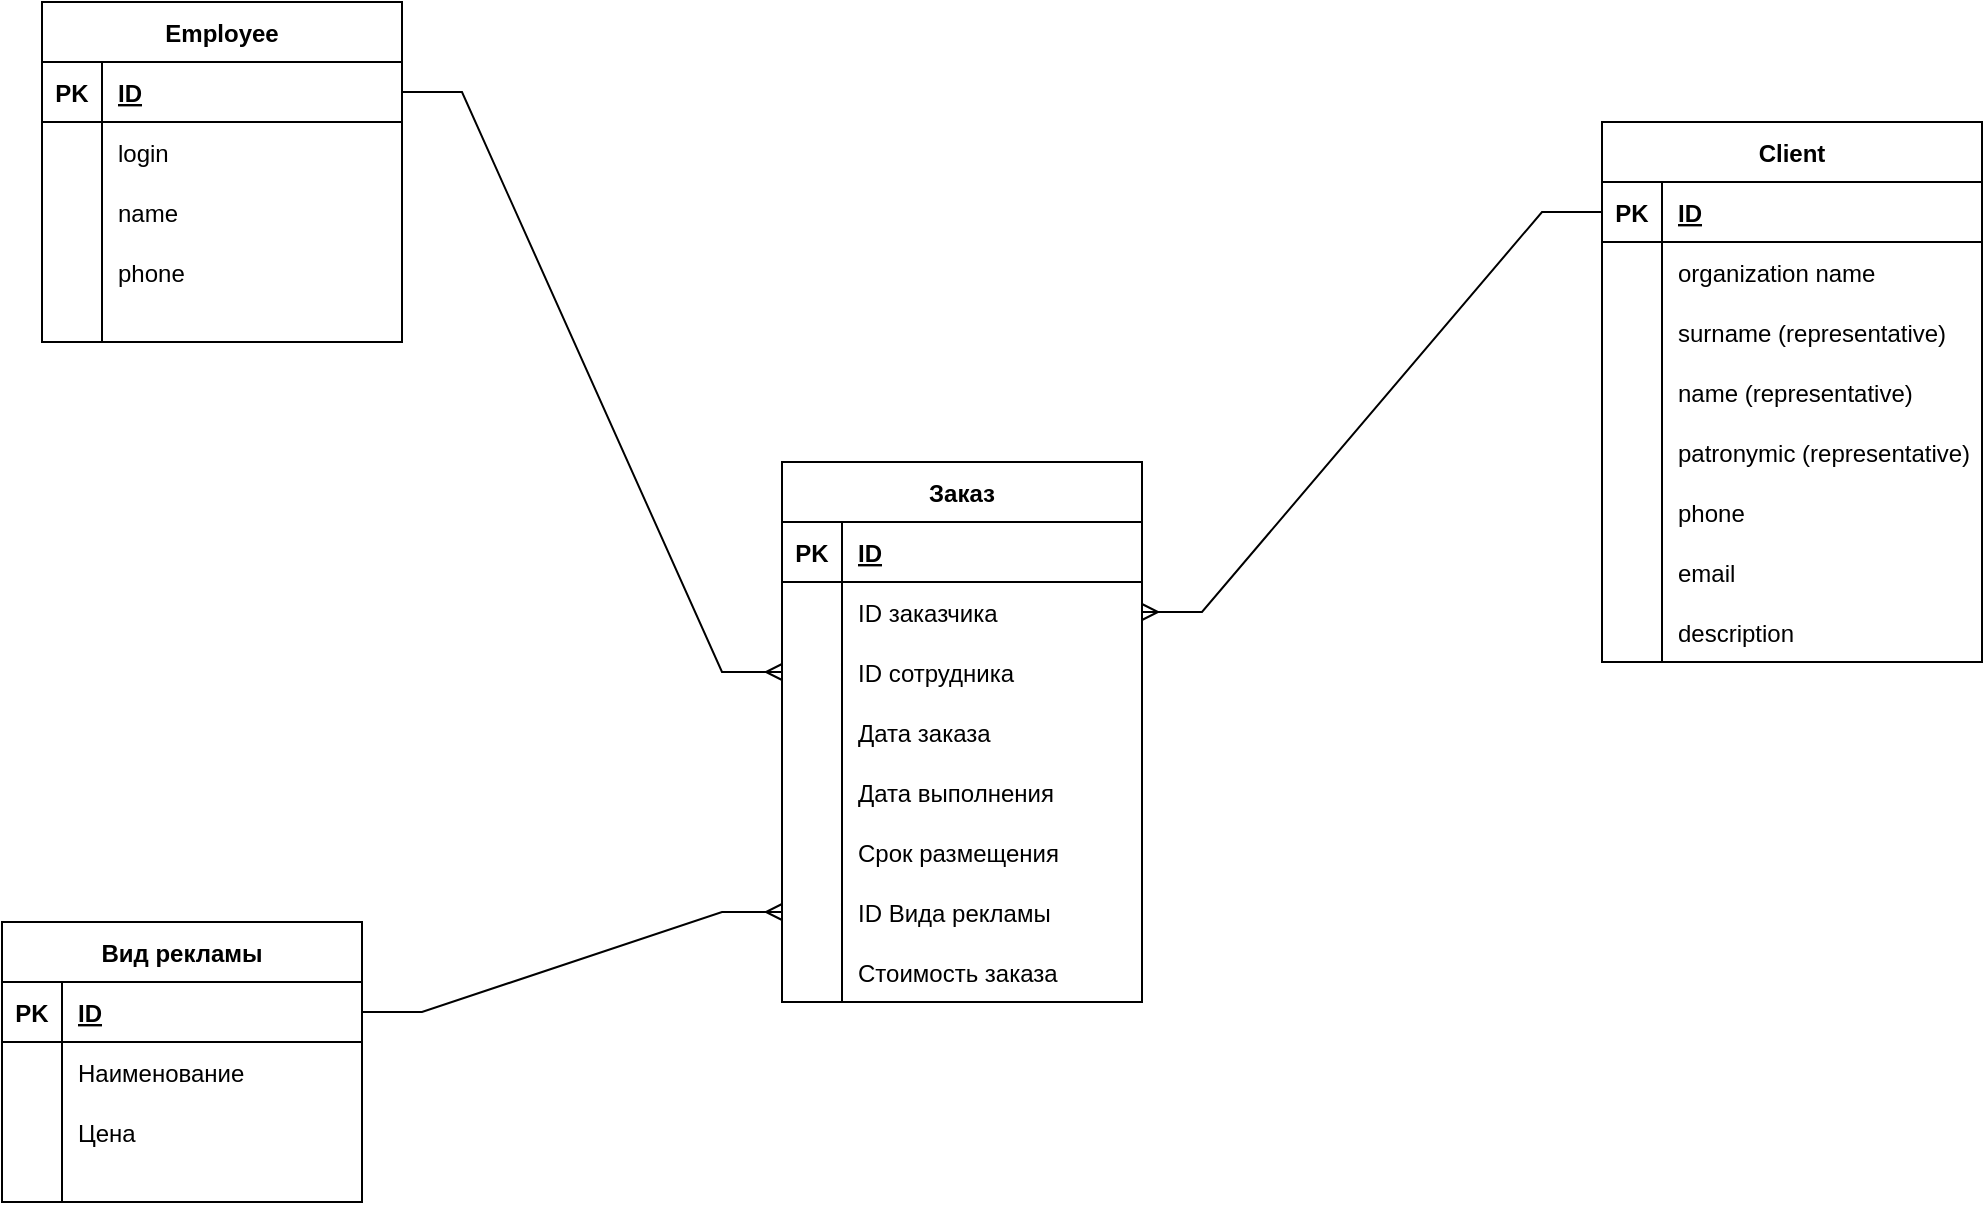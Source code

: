 <mxfile version="21.1.2" type="github">
  <diagram id="s9_FCZtg-uALN-O0ZUHf" name="Страница 1">
    <mxGraphModel dx="2021" dy="1903" grid="1" gridSize="10" guides="1" tooltips="1" connect="1" arrows="1" fold="1" page="1" pageScale="1" pageWidth="827" pageHeight="1169" math="0" shadow="0">
      <root>
        <mxCell id="0" />
        <mxCell id="1" parent="0" />
        <mxCell id="OV0SFWAsMs0vF2QBaHkd-49" value="Employee" style="shape=table;startSize=30;container=1;collapsible=1;childLayout=tableLayout;fixedRows=1;rowLines=0;fontStyle=1;align=center;resizeLast=1;" parent="1" vertex="1">
          <mxGeometry x="-310" y="-430" width="180" height="170" as="geometry" />
        </mxCell>
        <mxCell id="OV0SFWAsMs0vF2QBaHkd-50" value="" style="shape=tableRow;horizontal=0;startSize=0;swimlaneHead=0;swimlaneBody=0;fillColor=none;collapsible=0;dropTarget=0;points=[[0,0.5],[1,0.5]];portConstraint=eastwest;top=0;left=0;right=0;bottom=1;" parent="OV0SFWAsMs0vF2QBaHkd-49" vertex="1">
          <mxGeometry y="30" width="180" height="30" as="geometry" />
        </mxCell>
        <mxCell id="OV0SFWAsMs0vF2QBaHkd-51" value="PK" style="shape=partialRectangle;connectable=0;fillColor=none;top=0;left=0;bottom=0;right=0;fontStyle=1;overflow=hidden;" parent="OV0SFWAsMs0vF2QBaHkd-50" vertex="1">
          <mxGeometry width="30" height="30" as="geometry">
            <mxRectangle width="30" height="30" as="alternateBounds" />
          </mxGeometry>
        </mxCell>
        <mxCell id="OV0SFWAsMs0vF2QBaHkd-52" value="ID" style="shape=partialRectangle;connectable=0;fillColor=none;top=0;left=0;bottom=0;right=0;align=left;spacingLeft=6;fontStyle=5;overflow=hidden;" parent="OV0SFWAsMs0vF2QBaHkd-50" vertex="1">
          <mxGeometry x="30" width="150" height="30" as="geometry">
            <mxRectangle width="150" height="30" as="alternateBounds" />
          </mxGeometry>
        </mxCell>
        <mxCell id="OV0SFWAsMs0vF2QBaHkd-53" value="" style="shape=tableRow;horizontal=0;startSize=0;swimlaneHead=0;swimlaneBody=0;fillColor=none;collapsible=0;dropTarget=0;points=[[0,0.5],[1,0.5]];portConstraint=eastwest;top=0;left=0;right=0;bottom=0;" parent="OV0SFWAsMs0vF2QBaHkd-49" vertex="1">
          <mxGeometry y="60" width="180" height="30" as="geometry" />
        </mxCell>
        <mxCell id="OV0SFWAsMs0vF2QBaHkd-54" value="" style="shape=partialRectangle;connectable=0;fillColor=none;top=0;left=0;bottom=0;right=0;editable=1;overflow=hidden;" parent="OV0SFWAsMs0vF2QBaHkd-53" vertex="1">
          <mxGeometry width="30" height="30" as="geometry">
            <mxRectangle width="30" height="30" as="alternateBounds" />
          </mxGeometry>
        </mxCell>
        <mxCell id="OV0SFWAsMs0vF2QBaHkd-55" value="login" style="shape=partialRectangle;connectable=0;fillColor=none;top=0;left=0;bottom=0;right=0;align=left;spacingLeft=6;overflow=hidden;" parent="OV0SFWAsMs0vF2QBaHkd-53" vertex="1">
          <mxGeometry x="30" width="150" height="30" as="geometry">
            <mxRectangle width="150" height="30" as="alternateBounds" />
          </mxGeometry>
        </mxCell>
        <mxCell id="OV0SFWAsMs0vF2QBaHkd-56" value="" style="shape=tableRow;horizontal=0;startSize=0;swimlaneHead=0;swimlaneBody=0;fillColor=none;collapsible=0;dropTarget=0;points=[[0,0.5],[1,0.5]];portConstraint=eastwest;top=0;left=0;right=0;bottom=0;" parent="OV0SFWAsMs0vF2QBaHkd-49" vertex="1">
          <mxGeometry y="90" width="180" height="30" as="geometry" />
        </mxCell>
        <mxCell id="OV0SFWAsMs0vF2QBaHkd-57" value="" style="shape=partialRectangle;connectable=0;fillColor=none;top=0;left=0;bottom=0;right=0;editable=1;overflow=hidden;" parent="OV0SFWAsMs0vF2QBaHkd-56" vertex="1">
          <mxGeometry width="30" height="30" as="geometry">
            <mxRectangle width="30" height="30" as="alternateBounds" />
          </mxGeometry>
        </mxCell>
        <mxCell id="OV0SFWAsMs0vF2QBaHkd-58" value="name" style="shape=partialRectangle;connectable=0;fillColor=none;top=0;left=0;bottom=0;right=0;align=left;spacingLeft=6;overflow=hidden;" parent="OV0SFWAsMs0vF2QBaHkd-56" vertex="1">
          <mxGeometry x="30" width="150" height="30" as="geometry">
            <mxRectangle width="150" height="30" as="alternateBounds" />
          </mxGeometry>
        </mxCell>
        <mxCell id="OV0SFWAsMs0vF2QBaHkd-93" value="" style="shape=tableRow;horizontal=0;startSize=0;swimlaneHead=0;swimlaneBody=0;fillColor=none;collapsible=0;dropTarget=0;points=[[0,0.5],[1,0.5]];portConstraint=eastwest;top=0;left=0;right=0;bottom=0;" parent="OV0SFWAsMs0vF2QBaHkd-49" vertex="1">
          <mxGeometry y="120" width="180" height="30" as="geometry" />
        </mxCell>
        <mxCell id="OV0SFWAsMs0vF2QBaHkd-94" value="" style="shape=partialRectangle;connectable=0;fillColor=none;top=0;left=0;bottom=0;right=0;editable=1;overflow=hidden;" parent="OV0SFWAsMs0vF2QBaHkd-93" vertex="1">
          <mxGeometry width="30" height="30" as="geometry">
            <mxRectangle width="30" height="30" as="alternateBounds" />
          </mxGeometry>
        </mxCell>
        <mxCell id="OV0SFWAsMs0vF2QBaHkd-95" value="phone" style="shape=partialRectangle;connectable=0;fillColor=none;top=0;left=0;bottom=0;right=0;align=left;spacingLeft=6;overflow=hidden;" parent="OV0SFWAsMs0vF2QBaHkd-93" vertex="1">
          <mxGeometry x="30" width="150" height="30" as="geometry">
            <mxRectangle width="150" height="30" as="alternateBounds" />
          </mxGeometry>
        </mxCell>
        <mxCell id="OV0SFWAsMs0vF2QBaHkd-96" value="" style="shape=tableRow;horizontal=0;startSize=0;swimlaneHead=0;swimlaneBody=0;fillColor=none;collapsible=0;dropTarget=0;points=[[0,0.5],[1,0.5]];portConstraint=eastwest;top=0;left=0;right=0;bottom=0;" parent="OV0SFWAsMs0vF2QBaHkd-49" vertex="1">
          <mxGeometry y="150" width="180" height="20" as="geometry" />
        </mxCell>
        <mxCell id="OV0SFWAsMs0vF2QBaHkd-97" value="" style="shape=partialRectangle;connectable=0;fillColor=none;top=0;left=0;bottom=0;right=0;editable=1;overflow=hidden;" parent="OV0SFWAsMs0vF2QBaHkd-96" vertex="1">
          <mxGeometry width="30" height="20" as="geometry">
            <mxRectangle width="30" height="20" as="alternateBounds" />
          </mxGeometry>
        </mxCell>
        <mxCell id="OV0SFWAsMs0vF2QBaHkd-98" value="" style="shape=partialRectangle;connectable=0;fillColor=none;top=0;left=0;bottom=0;right=0;align=left;spacingLeft=6;overflow=hidden;" parent="OV0SFWAsMs0vF2QBaHkd-96" vertex="1">
          <mxGeometry x="30" width="150" height="20" as="geometry">
            <mxRectangle width="150" height="20" as="alternateBounds" />
          </mxGeometry>
        </mxCell>
        <mxCell id="OV0SFWAsMs0vF2QBaHkd-75" value="Client" style="shape=table;startSize=30;container=1;collapsible=1;childLayout=tableLayout;fixedRows=1;rowLines=0;fontStyle=1;align=center;resizeLast=1;" parent="1" vertex="1">
          <mxGeometry x="470" y="-370" width="190" height="270" as="geometry" />
        </mxCell>
        <mxCell id="OV0SFWAsMs0vF2QBaHkd-76" value="" style="shape=tableRow;horizontal=0;startSize=0;swimlaneHead=0;swimlaneBody=0;fillColor=none;collapsible=0;dropTarget=0;points=[[0,0.5],[1,0.5]];portConstraint=eastwest;top=0;left=0;right=0;bottom=1;" parent="OV0SFWAsMs0vF2QBaHkd-75" vertex="1">
          <mxGeometry y="30" width="190" height="30" as="geometry" />
        </mxCell>
        <mxCell id="OV0SFWAsMs0vF2QBaHkd-77" value="PK" style="shape=partialRectangle;connectable=0;fillColor=none;top=0;left=0;bottom=0;right=0;fontStyle=1;overflow=hidden;" parent="OV0SFWAsMs0vF2QBaHkd-76" vertex="1">
          <mxGeometry width="30" height="30" as="geometry">
            <mxRectangle width="30" height="30" as="alternateBounds" />
          </mxGeometry>
        </mxCell>
        <mxCell id="OV0SFWAsMs0vF2QBaHkd-78" value="ID" style="shape=partialRectangle;connectable=0;fillColor=none;top=0;left=0;bottom=0;right=0;align=left;spacingLeft=6;fontStyle=5;overflow=hidden;" parent="OV0SFWAsMs0vF2QBaHkd-76" vertex="1">
          <mxGeometry x="30" width="160" height="30" as="geometry">
            <mxRectangle width="160" height="30" as="alternateBounds" />
          </mxGeometry>
        </mxCell>
        <mxCell id="OV0SFWAsMs0vF2QBaHkd-79" value="" style="shape=tableRow;horizontal=0;startSize=0;swimlaneHead=0;swimlaneBody=0;fillColor=none;collapsible=0;dropTarget=0;points=[[0,0.5],[1,0.5]];portConstraint=eastwest;top=0;left=0;right=0;bottom=0;" parent="OV0SFWAsMs0vF2QBaHkd-75" vertex="1">
          <mxGeometry y="60" width="190" height="30" as="geometry" />
        </mxCell>
        <mxCell id="OV0SFWAsMs0vF2QBaHkd-80" value="" style="shape=partialRectangle;connectable=0;fillColor=none;top=0;left=0;bottom=0;right=0;editable=1;overflow=hidden;" parent="OV0SFWAsMs0vF2QBaHkd-79" vertex="1">
          <mxGeometry width="30" height="30" as="geometry">
            <mxRectangle width="30" height="30" as="alternateBounds" />
          </mxGeometry>
        </mxCell>
        <mxCell id="OV0SFWAsMs0vF2QBaHkd-81" value="organization name" style="shape=partialRectangle;connectable=0;fillColor=none;top=0;left=0;bottom=0;right=0;align=left;spacingLeft=6;overflow=hidden;" parent="OV0SFWAsMs0vF2QBaHkd-79" vertex="1">
          <mxGeometry x="30" width="160" height="30" as="geometry">
            <mxRectangle width="160" height="30" as="alternateBounds" />
          </mxGeometry>
        </mxCell>
        <mxCell id="OV0SFWAsMs0vF2QBaHkd-82" value="" style="shape=tableRow;horizontal=0;startSize=0;swimlaneHead=0;swimlaneBody=0;fillColor=none;collapsible=0;dropTarget=0;points=[[0,0.5],[1,0.5]];portConstraint=eastwest;top=0;left=0;right=0;bottom=0;" parent="OV0SFWAsMs0vF2QBaHkd-75" vertex="1">
          <mxGeometry y="90" width="190" height="30" as="geometry" />
        </mxCell>
        <mxCell id="OV0SFWAsMs0vF2QBaHkd-83" value="" style="shape=partialRectangle;connectable=0;fillColor=none;top=0;left=0;bottom=0;right=0;editable=1;overflow=hidden;" parent="OV0SFWAsMs0vF2QBaHkd-82" vertex="1">
          <mxGeometry width="30" height="30" as="geometry">
            <mxRectangle width="30" height="30" as="alternateBounds" />
          </mxGeometry>
        </mxCell>
        <mxCell id="OV0SFWAsMs0vF2QBaHkd-84" value="surname (representative)" style="shape=partialRectangle;connectable=0;fillColor=none;top=0;left=0;bottom=0;right=0;align=left;spacingLeft=6;overflow=hidden;" parent="OV0SFWAsMs0vF2QBaHkd-82" vertex="1">
          <mxGeometry x="30" width="160" height="30" as="geometry">
            <mxRectangle width="160" height="30" as="alternateBounds" />
          </mxGeometry>
        </mxCell>
        <mxCell id="OV0SFWAsMs0vF2QBaHkd-85" value="" style="shape=tableRow;horizontal=0;startSize=0;swimlaneHead=0;swimlaneBody=0;fillColor=none;collapsible=0;dropTarget=0;points=[[0,0.5],[1,0.5]];portConstraint=eastwest;top=0;left=0;right=0;bottom=0;" parent="OV0SFWAsMs0vF2QBaHkd-75" vertex="1">
          <mxGeometry y="120" width="190" height="30" as="geometry" />
        </mxCell>
        <mxCell id="OV0SFWAsMs0vF2QBaHkd-86" value="" style="shape=partialRectangle;connectable=0;fillColor=none;top=0;left=0;bottom=0;right=0;editable=1;overflow=hidden;" parent="OV0SFWAsMs0vF2QBaHkd-85" vertex="1">
          <mxGeometry width="30" height="30" as="geometry">
            <mxRectangle width="30" height="30" as="alternateBounds" />
          </mxGeometry>
        </mxCell>
        <mxCell id="OV0SFWAsMs0vF2QBaHkd-87" value="name (representative)" style="shape=partialRectangle;connectable=0;fillColor=none;top=0;left=0;bottom=0;right=0;align=left;spacingLeft=6;overflow=hidden;" parent="OV0SFWAsMs0vF2QBaHkd-85" vertex="1">
          <mxGeometry x="30" width="160" height="30" as="geometry">
            <mxRectangle width="160" height="30" as="alternateBounds" />
          </mxGeometry>
        </mxCell>
        <mxCell id="OV0SFWAsMs0vF2QBaHkd-99" value="" style="shape=tableRow;horizontal=0;startSize=0;swimlaneHead=0;swimlaneBody=0;fillColor=none;collapsible=0;dropTarget=0;points=[[0,0.5],[1,0.5]];portConstraint=eastwest;top=0;left=0;right=0;bottom=0;" parent="OV0SFWAsMs0vF2QBaHkd-75" vertex="1">
          <mxGeometry y="150" width="190" height="30" as="geometry" />
        </mxCell>
        <mxCell id="OV0SFWAsMs0vF2QBaHkd-100" value="" style="shape=partialRectangle;connectable=0;fillColor=none;top=0;left=0;bottom=0;right=0;editable=1;overflow=hidden;" parent="OV0SFWAsMs0vF2QBaHkd-99" vertex="1">
          <mxGeometry width="30" height="30" as="geometry">
            <mxRectangle width="30" height="30" as="alternateBounds" />
          </mxGeometry>
        </mxCell>
        <mxCell id="OV0SFWAsMs0vF2QBaHkd-101" value="patronymic (representative)" style="shape=partialRectangle;connectable=0;fillColor=none;top=0;left=0;bottom=0;right=0;align=left;spacingLeft=6;overflow=hidden;" parent="OV0SFWAsMs0vF2QBaHkd-99" vertex="1">
          <mxGeometry x="30" width="160" height="30" as="geometry">
            <mxRectangle width="160" height="30" as="alternateBounds" />
          </mxGeometry>
        </mxCell>
        <mxCell id="OV0SFWAsMs0vF2QBaHkd-105" value="" style="shape=tableRow;horizontal=0;startSize=0;swimlaneHead=0;swimlaneBody=0;fillColor=none;collapsible=0;dropTarget=0;points=[[0,0.5],[1,0.5]];portConstraint=eastwest;top=0;left=0;right=0;bottom=0;" parent="OV0SFWAsMs0vF2QBaHkd-75" vertex="1">
          <mxGeometry y="180" width="190" height="30" as="geometry" />
        </mxCell>
        <mxCell id="OV0SFWAsMs0vF2QBaHkd-106" value="" style="shape=partialRectangle;connectable=0;fillColor=none;top=0;left=0;bottom=0;right=0;editable=1;overflow=hidden;" parent="OV0SFWAsMs0vF2QBaHkd-105" vertex="1">
          <mxGeometry width="30" height="30" as="geometry">
            <mxRectangle width="30" height="30" as="alternateBounds" />
          </mxGeometry>
        </mxCell>
        <mxCell id="OV0SFWAsMs0vF2QBaHkd-107" value="phone" style="shape=partialRectangle;connectable=0;fillColor=none;top=0;left=0;bottom=0;right=0;align=left;spacingLeft=6;overflow=hidden;" parent="OV0SFWAsMs0vF2QBaHkd-105" vertex="1">
          <mxGeometry x="30" width="160" height="30" as="geometry">
            <mxRectangle width="160" height="30" as="alternateBounds" />
          </mxGeometry>
        </mxCell>
        <mxCell id="mBOx6AiirjBbbJP4bB4O-1" value="" style="shape=tableRow;horizontal=0;startSize=0;swimlaneHead=0;swimlaneBody=0;fillColor=none;collapsible=0;dropTarget=0;points=[[0,0.5],[1,0.5]];portConstraint=eastwest;top=0;left=0;right=0;bottom=0;" vertex="1" parent="OV0SFWAsMs0vF2QBaHkd-75">
          <mxGeometry y="210" width="190" height="30" as="geometry" />
        </mxCell>
        <mxCell id="mBOx6AiirjBbbJP4bB4O-2" value="" style="shape=partialRectangle;connectable=0;fillColor=none;top=0;left=0;bottom=0;right=0;editable=1;overflow=hidden;" vertex="1" parent="mBOx6AiirjBbbJP4bB4O-1">
          <mxGeometry width="30" height="30" as="geometry">
            <mxRectangle width="30" height="30" as="alternateBounds" />
          </mxGeometry>
        </mxCell>
        <mxCell id="mBOx6AiirjBbbJP4bB4O-3" value="email" style="shape=partialRectangle;connectable=0;fillColor=none;top=0;left=0;bottom=0;right=0;align=left;spacingLeft=6;overflow=hidden;" vertex="1" parent="mBOx6AiirjBbbJP4bB4O-1">
          <mxGeometry x="30" width="160" height="30" as="geometry">
            <mxRectangle width="160" height="30" as="alternateBounds" />
          </mxGeometry>
        </mxCell>
        <mxCell id="mBOx6AiirjBbbJP4bB4O-4" value="" style="shape=tableRow;horizontal=0;startSize=0;swimlaneHead=0;swimlaneBody=0;fillColor=none;collapsible=0;dropTarget=0;points=[[0,0.5],[1,0.5]];portConstraint=eastwest;top=0;left=0;right=0;bottom=0;" vertex="1" parent="OV0SFWAsMs0vF2QBaHkd-75">
          <mxGeometry y="240" width="190" height="30" as="geometry" />
        </mxCell>
        <mxCell id="mBOx6AiirjBbbJP4bB4O-5" value="" style="shape=partialRectangle;connectable=0;fillColor=none;top=0;left=0;bottom=0;right=0;editable=1;overflow=hidden;" vertex="1" parent="mBOx6AiirjBbbJP4bB4O-4">
          <mxGeometry width="30" height="30" as="geometry">
            <mxRectangle width="30" height="30" as="alternateBounds" />
          </mxGeometry>
        </mxCell>
        <mxCell id="mBOx6AiirjBbbJP4bB4O-6" value="description" style="shape=partialRectangle;connectable=0;fillColor=none;top=0;left=0;bottom=0;right=0;align=left;spacingLeft=6;overflow=hidden;" vertex="1" parent="mBOx6AiirjBbbJP4bB4O-4">
          <mxGeometry x="30" width="160" height="30" as="geometry">
            <mxRectangle width="160" height="30" as="alternateBounds" />
          </mxGeometry>
        </mxCell>
        <mxCell id="OV0SFWAsMs0vF2QBaHkd-114" value="Заказ" style="shape=table;startSize=30;container=1;collapsible=1;childLayout=tableLayout;fixedRows=1;rowLines=0;fontStyle=1;align=center;resizeLast=1;" parent="1" vertex="1">
          <mxGeometry x="60" y="-200" width="180" height="270" as="geometry" />
        </mxCell>
        <mxCell id="OV0SFWAsMs0vF2QBaHkd-115" value="" style="shape=tableRow;horizontal=0;startSize=0;swimlaneHead=0;swimlaneBody=0;fillColor=none;collapsible=0;dropTarget=0;points=[[0,0.5],[1,0.5]];portConstraint=eastwest;top=0;left=0;right=0;bottom=1;" parent="OV0SFWAsMs0vF2QBaHkd-114" vertex="1">
          <mxGeometry y="30" width="180" height="30" as="geometry" />
        </mxCell>
        <mxCell id="OV0SFWAsMs0vF2QBaHkd-116" value="PK" style="shape=partialRectangle;connectable=0;fillColor=none;top=0;left=0;bottom=0;right=0;fontStyle=1;overflow=hidden;" parent="OV0SFWAsMs0vF2QBaHkd-115" vertex="1">
          <mxGeometry width="30" height="30" as="geometry">
            <mxRectangle width="30" height="30" as="alternateBounds" />
          </mxGeometry>
        </mxCell>
        <mxCell id="OV0SFWAsMs0vF2QBaHkd-117" value="ID" style="shape=partialRectangle;connectable=0;fillColor=none;top=0;left=0;bottom=0;right=0;align=left;spacingLeft=6;fontStyle=5;overflow=hidden;" parent="OV0SFWAsMs0vF2QBaHkd-115" vertex="1">
          <mxGeometry x="30" width="150" height="30" as="geometry">
            <mxRectangle width="150" height="30" as="alternateBounds" />
          </mxGeometry>
        </mxCell>
        <mxCell id="Dr_4s-XmkxD8F_3dXKtI-18" value="" style="shape=tableRow;horizontal=0;startSize=0;swimlaneHead=0;swimlaneBody=0;fillColor=none;collapsible=0;dropTarget=0;points=[[0,0.5],[1,0.5]];portConstraint=eastwest;top=0;left=0;right=0;bottom=0;" parent="OV0SFWAsMs0vF2QBaHkd-114" vertex="1">
          <mxGeometry y="60" width="180" height="30" as="geometry" />
        </mxCell>
        <mxCell id="Dr_4s-XmkxD8F_3dXKtI-19" value="" style="shape=partialRectangle;connectable=0;fillColor=none;top=0;left=0;bottom=0;right=0;editable=1;overflow=hidden;" parent="Dr_4s-XmkxD8F_3dXKtI-18" vertex="1">
          <mxGeometry width="30" height="30" as="geometry">
            <mxRectangle width="30" height="30" as="alternateBounds" />
          </mxGeometry>
        </mxCell>
        <mxCell id="Dr_4s-XmkxD8F_3dXKtI-20" value="ID заказчика" style="shape=partialRectangle;connectable=0;fillColor=none;top=0;left=0;bottom=0;right=0;align=left;spacingLeft=6;overflow=hidden;" parent="Dr_4s-XmkxD8F_3dXKtI-18" vertex="1">
          <mxGeometry x="30" width="150" height="30" as="geometry">
            <mxRectangle width="150" height="30" as="alternateBounds" />
          </mxGeometry>
        </mxCell>
        <mxCell id="Dr_4s-XmkxD8F_3dXKtI-24" value="" style="shape=tableRow;horizontal=0;startSize=0;swimlaneHead=0;swimlaneBody=0;fillColor=none;collapsible=0;dropTarget=0;points=[[0,0.5],[1,0.5]];portConstraint=eastwest;top=0;left=0;right=0;bottom=0;" parent="OV0SFWAsMs0vF2QBaHkd-114" vertex="1">
          <mxGeometry y="90" width="180" height="30" as="geometry" />
        </mxCell>
        <mxCell id="Dr_4s-XmkxD8F_3dXKtI-25" value="" style="shape=partialRectangle;connectable=0;fillColor=none;top=0;left=0;bottom=0;right=0;editable=1;overflow=hidden;" parent="Dr_4s-XmkxD8F_3dXKtI-24" vertex="1">
          <mxGeometry width="30" height="30" as="geometry">
            <mxRectangle width="30" height="30" as="alternateBounds" />
          </mxGeometry>
        </mxCell>
        <mxCell id="Dr_4s-XmkxD8F_3dXKtI-26" value="ID сотрудника" style="shape=partialRectangle;connectable=0;fillColor=none;top=0;left=0;bottom=0;right=0;align=left;spacingLeft=6;overflow=hidden;" parent="Dr_4s-XmkxD8F_3dXKtI-24" vertex="1">
          <mxGeometry x="30" width="150" height="30" as="geometry">
            <mxRectangle width="150" height="30" as="alternateBounds" />
          </mxGeometry>
        </mxCell>
        <mxCell id="OV0SFWAsMs0vF2QBaHkd-121" value="" style="shape=tableRow;horizontal=0;startSize=0;swimlaneHead=0;swimlaneBody=0;fillColor=none;collapsible=0;dropTarget=0;points=[[0,0.5],[1,0.5]];portConstraint=eastwest;top=0;left=0;right=0;bottom=0;" parent="OV0SFWAsMs0vF2QBaHkd-114" vertex="1">
          <mxGeometry y="120" width="180" height="30" as="geometry" />
        </mxCell>
        <mxCell id="OV0SFWAsMs0vF2QBaHkd-122" value="" style="shape=partialRectangle;connectable=0;fillColor=none;top=0;left=0;bottom=0;right=0;editable=1;overflow=hidden;" parent="OV0SFWAsMs0vF2QBaHkd-121" vertex="1">
          <mxGeometry width="30" height="30" as="geometry">
            <mxRectangle width="30" height="30" as="alternateBounds" />
          </mxGeometry>
        </mxCell>
        <mxCell id="OV0SFWAsMs0vF2QBaHkd-123" value="Дата заказа" style="shape=partialRectangle;connectable=0;fillColor=none;top=0;left=0;bottom=0;right=0;align=left;spacingLeft=6;overflow=hidden;" parent="OV0SFWAsMs0vF2QBaHkd-121" vertex="1">
          <mxGeometry x="30" width="150" height="30" as="geometry">
            <mxRectangle width="150" height="30" as="alternateBounds" />
          </mxGeometry>
        </mxCell>
        <mxCell id="Dr_4s-XmkxD8F_3dXKtI-21" value="" style="shape=tableRow;horizontal=0;startSize=0;swimlaneHead=0;swimlaneBody=0;fillColor=none;collapsible=0;dropTarget=0;points=[[0,0.5],[1,0.5]];portConstraint=eastwest;top=0;left=0;right=0;bottom=0;" parent="OV0SFWAsMs0vF2QBaHkd-114" vertex="1">
          <mxGeometry y="150" width="180" height="30" as="geometry" />
        </mxCell>
        <mxCell id="Dr_4s-XmkxD8F_3dXKtI-22" value="" style="shape=partialRectangle;connectable=0;fillColor=none;top=0;left=0;bottom=0;right=0;editable=1;overflow=hidden;" parent="Dr_4s-XmkxD8F_3dXKtI-21" vertex="1">
          <mxGeometry width="30" height="30" as="geometry">
            <mxRectangle width="30" height="30" as="alternateBounds" />
          </mxGeometry>
        </mxCell>
        <mxCell id="Dr_4s-XmkxD8F_3dXKtI-23" value="Дата выполнения" style="shape=partialRectangle;connectable=0;fillColor=none;top=0;left=0;bottom=0;right=0;align=left;spacingLeft=6;overflow=hidden;" parent="Dr_4s-XmkxD8F_3dXKtI-21" vertex="1">
          <mxGeometry x="30" width="150" height="30" as="geometry">
            <mxRectangle width="150" height="30" as="alternateBounds" />
          </mxGeometry>
        </mxCell>
        <mxCell id="OV0SFWAsMs0vF2QBaHkd-124" value="" style="shape=tableRow;horizontal=0;startSize=0;swimlaneHead=0;swimlaneBody=0;fillColor=none;collapsible=0;dropTarget=0;points=[[0,0.5],[1,0.5]];portConstraint=eastwest;top=0;left=0;right=0;bottom=0;" parent="OV0SFWAsMs0vF2QBaHkd-114" vertex="1">
          <mxGeometry y="180" width="180" height="30" as="geometry" />
        </mxCell>
        <mxCell id="OV0SFWAsMs0vF2QBaHkd-125" value="" style="shape=partialRectangle;connectable=0;fillColor=none;top=0;left=0;bottom=0;right=0;editable=1;overflow=hidden;" parent="OV0SFWAsMs0vF2QBaHkd-124" vertex="1">
          <mxGeometry width="30" height="30" as="geometry">
            <mxRectangle width="30" height="30" as="alternateBounds" />
          </mxGeometry>
        </mxCell>
        <mxCell id="OV0SFWAsMs0vF2QBaHkd-126" value="Срок размещения" style="shape=partialRectangle;connectable=0;fillColor=none;top=0;left=0;bottom=0;right=0;align=left;spacingLeft=6;overflow=hidden;" parent="OV0SFWAsMs0vF2QBaHkd-124" vertex="1">
          <mxGeometry x="30" width="150" height="30" as="geometry">
            <mxRectangle width="150" height="30" as="alternateBounds" />
          </mxGeometry>
        </mxCell>
        <mxCell id="OV0SFWAsMs0vF2QBaHkd-118" value="" style="shape=tableRow;horizontal=0;startSize=0;swimlaneHead=0;swimlaneBody=0;fillColor=none;collapsible=0;dropTarget=0;points=[[0,0.5],[1,0.5]];portConstraint=eastwest;top=0;left=0;right=0;bottom=0;" parent="OV0SFWAsMs0vF2QBaHkd-114" vertex="1">
          <mxGeometry y="210" width="180" height="30" as="geometry" />
        </mxCell>
        <mxCell id="OV0SFWAsMs0vF2QBaHkd-119" value="" style="shape=partialRectangle;connectable=0;fillColor=none;top=0;left=0;bottom=0;right=0;editable=1;overflow=hidden;" parent="OV0SFWAsMs0vF2QBaHkd-118" vertex="1">
          <mxGeometry width="30" height="30" as="geometry">
            <mxRectangle width="30" height="30" as="alternateBounds" />
          </mxGeometry>
        </mxCell>
        <mxCell id="OV0SFWAsMs0vF2QBaHkd-120" value="ID Вида рекламы" style="shape=partialRectangle;connectable=0;fillColor=none;top=0;left=0;bottom=0;right=0;align=left;spacingLeft=6;overflow=hidden;" parent="OV0SFWAsMs0vF2QBaHkd-118" vertex="1">
          <mxGeometry x="30" width="150" height="30" as="geometry">
            <mxRectangle width="150" height="30" as="alternateBounds" />
          </mxGeometry>
        </mxCell>
        <mxCell id="Dr_4s-XmkxD8F_3dXKtI-27" value="" style="shape=tableRow;horizontal=0;startSize=0;swimlaneHead=0;swimlaneBody=0;fillColor=none;collapsible=0;dropTarget=0;points=[[0,0.5],[1,0.5]];portConstraint=eastwest;top=0;left=0;right=0;bottom=0;" parent="OV0SFWAsMs0vF2QBaHkd-114" vertex="1">
          <mxGeometry y="240" width="180" height="30" as="geometry" />
        </mxCell>
        <mxCell id="Dr_4s-XmkxD8F_3dXKtI-28" value="" style="shape=partialRectangle;connectable=0;fillColor=none;top=0;left=0;bottom=0;right=0;editable=1;overflow=hidden;" parent="Dr_4s-XmkxD8F_3dXKtI-27" vertex="1">
          <mxGeometry width="30" height="30" as="geometry">
            <mxRectangle width="30" height="30" as="alternateBounds" />
          </mxGeometry>
        </mxCell>
        <mxCell id="Dr_4s-XmkxD8F_3dXKtI-29" value="Стоимость заказа" style="shape=partialRectangle;connectable=0;fillColor=none;top=0;left=0;bottom=0;right=0;align=left;spacingLeft=6;overflow=hidden;" parent="Dr_4s-XmkxD8F_3dXKtI-27" vertex="1">
          <mxGeometry x="30" width="150" height="30" as="geometry">
            <mxRectangle width="150" height="30" as="alternateBounds" />
          </mxGeometry>
        </mxCell>
        <mxCell id="Dr_4s-XmkxD8F_3dXKtI-1" value="Вид рекламы" style="shape=table;startSize=30;container=1;collapsible=1;childLayout=tableLayout;fixedRows=1;rowLines=0;fontStyle=1;align=center;resizeLast=1;" parent="1" vertex="1">
          <mxGeometry x="-330" y="30" width="180" height="140" as="geometry" />
        </mxCell>
        <mxCell id="Dr_4s-XmkxD8F_3dXKtI-2" value="" style="shape=tableRow;horizontal=0;startSize=0;swimlaneHead=0;swimlaneBody=0;fillColor=none;collapsible=0;dropTarget=0;points=[[0,0.5],[1,0.5]];portConstraint=eastwest;top=0;left=0;right=0;bottom=1;" parent="Dr_4s-XmkxD8F_3dXKtI-1" vertex="1">
          <mxGeometry y="30" width="180" height="30" as="geometry" />
        </mxCell>
        <mxCell id="Dr_4s-XmkxD8F_3dXKtI-3" value="PK" style="shape=partialRectangle;connectable=0;fillColor=none;top=0;left=0;bottom=0;right=0;fontStyle=1;overflow=hidden;" parent="Dr_4s-XmkxD8F_3dXKtI-2" vertex="1">
          <mxGeometry width="30" height="30" as="geometry">
            <mxRectangle width="30" height="30" as="alternateBounds" />
          </mxGeometry>
        </mxCell>
        <mxCell id="Dr_4s-XmkxD8F_3dXKtI-4" value="ID" style="shape=partialRectangle;connectable=0;fillColor=none;top=0;left=0;bottom=0;right=0;align=left;spacingLeft=6;fontStyle=5;overflow=hidden;" parent="Dr_4s-XmkxD8F_3dXKtI-2" vertex="1">
          <mxGeometry x="30" width="150" height="30" as="geometry">
            <mxRectangle width="150" height="30" as="alternateBounds" />
          </mxGeometry>
        </mxCell>
        <mxCell id="Dr_4s-XmkxD8F_3dXKtI-5" value="" style="shape=tableRow;horizontal=0;startSize=0;swimlaneHead=0;swimlaneBody=0;fillColor=none;collapsible=0;dropTarget=0;points=[[0,0.5],[1,0.5]];portConstraint=eastwest;top=0;left=0;right=0;bottom=0;" parent="Dr_4s-XmkxD8F_3dXKtI-1" vertex="1">
          <mxGeometry y="60" width="180" height="30" as="geometry" />
        </mxCell>
        <mxCell id="Dr_4s-XmkxD8F_3dXKtI-6" value="" style="shape=partialRectangle;connectable=0;fillColor=none;top=0;left=0;bottom=0;right=0;editable=1;overflow=hidden;" parent="Dr_4s-XmkxD8F_3dXKtI-5" vertex="1">
          <mxGeometry width="30" height="30" as="geometry">
            <mxRectangle width="30" height="30" as="alternateBounds" />
          </mxGeometry>
        </mxCell>
        <mxCell id="Dr_4s-XmkxD8F_3dXKtI-7" value="Наименование" style="shape=partialRectangle;connectable=0;fillColor=none;top=0;left=0;bottom=0;right=0;align=left;spacingLeft=6;overflow=hidden;" parent="Dr_4s-XmkxD8F_3dXKtI-5" vertex="1">
          <mxGeometry x="30" width="150" height="30" as="geometry">
            <mxRectangle width="150" height="30" as="alternateBounds" />
          </mxGeometry>
        </mxCell>
        <mxCell id="Dr_4s-XmkxD8F_3dXKtI-8" value="" style="shape=tableRow;horizontal=0;startSize=0;swimlaneHead=0;swimlaneBody=0;fillColor=none;collapsible=0;dropTarget=0;points=[[0,0.5],[1,0.5]];portConstraint=eastwest;top=0;left=0;right=0;bottom=0;" parent="Dr_4s-XmkxD8F_3dXKtI-1" vertex="1">
          <mxGeometry y="90" width="180" height="30" as="geometry" />
        </mxCell>
        <mxCell id="Dr_4s-XmkxD8F_3dXKtI-9" value="" style="shape=partialRectangle;connectable=0;fillColor=none;top=0;left=0;bottom=0;right=0;editable=1;overflow=hidden;" parent="Dr_4s-XmkxD8F_3dXKtI-8" vertex="1">
          <mxGeometry width="30" height="30" as="geometry">
            <mxRectangle width="30" height="30" as="alternateBounds" />
          </mxGeometry>
        </mxCell>
        <mxCell id="Dr_4s-XmkxD8F_3dXKtI-10" value="Цена" style="shape=partialRectangle;connectable=0;fillColor=none;top=0;left=0;bottom=0;right=0;align=left;spacingLeft=6;overflow=hidden;" parent="Dr_4s-XmkxD8F_3dXKtI-8" vertex="1">
          <mxGeometry x="30" width="150" height="30" as="geometry">
            <mxRectangle width="150" height="30" as="alternateBounds" />
          </mxGeometry>
        </mxCell>
        <mxCell id="Dr_4s-XmkxD8F_3dXKtI-11" value="" style="shape=tableRow;horizontal=0;startSize=0;swimlaneHead=0;swimlaneBody=0;fillColor=none;collapsible=0;dropTarget=0;points=[[0,0.5],[1,0.5]];portConstraint=eastwest;top=0;left=0;right=0;bottom=0;" parent="Dr_4s-XmkxD8F_3dXKtI-1" vertex="1">
          <mxGeometry y="120" width="180" height="20" as="geometry" />
        </mxCell>
        <mxCell id="Dr_4s-XmkxD8F_3dXKtI-12" value="" style="shape=partialRectangle;connectable=0;fillColor=none;top=0;left=0;bottom=0;right=0;editable=1;overflow=hidden;" parent="Dr_4s-XmkxD8F_3dXKtI-11" vertex="1">
          <mxGeometry width="30" height="20" as="geometry">
            <mxRectangle width="30" height="20" as="alternateBounds" />
          </mxGeometry>
        </mxCell>
        <mxCell id="Dr_4s-XmkxD8F_3dXKtI-13" value="" style="shape=partialRectangle;connectable=0;fillColor=none;top=0;left=0;bottom=0;right=0;align=left;spacingLeft=6;overflow=hidden;" parent="Dr_4s-XmkxD8F_3dXKtI-11" vertex="1">
          <mxGeometry x="30" width="150" height="20" as="geometry">
            <mxRectangle width="150" height="20" as="alternateBounds" />
          </mxGeometry>
        </mxCell>
        <mxCell id="73EUO2N10NV-Uxm3vyom-2" value="" style="edgeStyle=entityRelationEdgeStyle;fontSize=12;html=1;endArrow=ERmany;rounded=0;exitX=1;exitY=0.5;exitDx=0;exitDy=0;entryX=0;entryY=0.5;entryDx=0;entryDy=0;" parent="1" source="Dr_4s-XmkxD8F_3dXKtI-2" target="OV0SFWAsMs0vF2QBaHkd-118" edge="1">
          <mxGeometry width="100" height="100" relative="1" as="geometry">
            <mxPoint x="-220" y="310" as="sourcePoint" />
            <mxPoint x="-120" y="210" as="targetPoint" />
          </mxGeometry>
        </mxCell>
        <mxCell id="73EUO2N10NV-Uxm3vyom-3" value="" style="edgeStyle=entityRelationEdgeStyle;fontSize=12;html=1;endArrow=ERmany;rounded=0;exitX=0;exitY=0.5;exitDx=0;exitDy=0;" parent="1" source="OV0SFWAsMs0vF2QBaHkd-76" target="Dr_4s-XmkxD8F_3dXKtI-18" edge="1">
          <mxGeometry width="100" height="100" relative="1" as="geometry">
            <mxPoint x="520" y="180" as="sourcePoint" />
            <mxPoint x="620" y="80" as="targetPoint" />
          </mxGeometry>
        </mxCell>
        <mxCell id="73EUO2N10NV-Uxm3vyom-4" value="" style="edgeStyle=entityRelationEdgeStyle;fontSize=12;html=1;endArrow=ERmany;rounded=0;exitX=1;exitY=0.5;exitDx=0;exitDy=0;entryX=0;entryY=0.5;entryDx=0;entryDy=0;" parent="1" source="OV0SFWAsMs0vF2QBaHkd-50" target="Dr_4s-XmkxD8F_3dXKtI-24" edge="1">
          <mxGeometry width="100" height="100" relative="1" as="geometry">
            <mxPoint x="340" y="240" as="sourcePoint" />
            <mxPoint x="440" y="140" as="targetPoint" />
          </mxGeometry>
        </mxCell>
      </root>
    </mxGraphModel>
  </diagram>
</mxfile>
